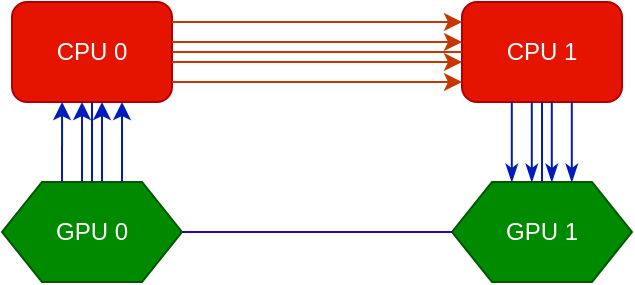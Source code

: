 <mxfile version="27.0.5">
  <diagram name="Page-1" id="m1nXPS4sxg8PjEjzXNv2">
    <mxGraphModel dx="556" dy="-262" grid="1" gridSize="10" guides="1" tooltips="1" connect="1" arrows="1" fold="1" page="1" pageScale="1" pageWidth="500" pageHeight="300" math="0" shadow="0">
      <root>
        <mxCell id="0" />
        <mxCell id="1" parent="0" />
        <mxCell id="AmhfL2q_r5CY9x25Y5nY-2" value="&lt;div&gt;CPU 0&lt;/div&gt;" style="rounded=1;whiteSpace=wrap;html=1;fillColor=#e51400;fontColor=#ffffff;strokeColor=#B20000;" vertex="1" parent="1">
          <mxGeometry x="85" y="670" width="80" height="50" as="geometry" />
        </mxCell>
        <mxCell id="AmhfL2q_r5CY9x25Y5nY-5" value="GPU 0" style="shape=hexagon;perimeter=hexagonPerimeter2;whiteSpace=wrap;html=1;fixedSize=1;fillColor=#008a00;fontColor=#ffffff;strokeColor=#005700;" vertex="1" parent="1">
          <mxGeometry x="80" y="760" width="90" height="50" as="geometry" />
        </mxCell>
        <mxCell id="AmhfL2q_r5CY9x25Y5nY-6" value="GPU 1" style="shape=hexagon;perimeter=hexagonPerimeter2;whiteSpace=wrap;html=1;fixedSize=1;fillColor=#008a00;fontColor=#ffffff;strokeColor=#005700;" vertex="1" parent="1">
          <mxGeometry x="305" y="760" width="90" height="50" as="geometry" />
        </mxCell>
        <mxCell id="AmhfL2q_r5CY9x25Y5nY-8" value="&lt;div&gt;CPU 1&lt;/div&gt;" style="rounded=1;whiteSpace=wrap;html=1;fillColor=#e51400;fontColor=#ffffff;strokeColor=#B20000;" vertex="1" parent="1">
          <mxGeometry x="310" y="670" width="80" height="50" as="geometry" />
        </mxCell>
        <mxCell id="AmhfL2q_r5CY9x25Y5nY-9" value="" style="endArrow=classic;html=1;rounded=0;entryX=0.313;entryY=1;entryDx=0;entryDy=0;entryPerimeter=0;fillColor=#0050ef;strokeColor=#001DBC;" edge="1" parent="1" target="AmhfL2q_r5CY9x25Y5nY-2">
          <mxGeometry width="50" height="50" relative="1" as="geometry">
            <mxPoint x="110" y="760" as="sourcePoint" />
            <mxPoint x="160" y="710" as="targetPoint" />
          </mxGeometry>
        </mxCell>
        <mxCell id="AmhfL2q_r5CY9x25Y5nY-10" value="" style="endArrow=classic;html=1;rounded=0;entryX=0.313;entryY=1;entryDx=0;entryDy=0;entryPerimeter=0;fillColor=#0050ef;strokeColor=#001DBC;" edge="1" parent="1">
          <mxGeometry width="50" height="50" relative="1" as="geometry">
            <mxPoint x="120" y="760" as="sourcePoint" />
            <mxPoint x="120" y="720" as="targetPoint" />
          </mxGeometry>
        </mxCell>
        <mxCell id="AmhfL2q_r5CY9x25Y5nY-11" value="" style="endArrow=classic;html=1;rounded=0;entryX=0.313;entryY=1;entryDx=0;entryDy=0;entryPerimeter=0;fillColor=#0050ef;strokeColor=#001DBC;" edge="1" parent="1">
          <mxGeometry width="50" height="50" relative="1" as="geometry">
            <mxPoint x="130" y="760" as="sourcePoint" />
            <mxPoint x="130" y="720" as="targetPoint" />
          </mxGeometry>
        </mxCell>
        <mxCell id="AmhfL2q_r5CY9x25Y5nY-12" value="" style="endArrow=classic;html=1;rounded=0;entryX=0.313;entryY=1;entryDx=0;entryDy=0;entryPerimeter=0;fillColor=#0050ef;strokeColor=#001DBC;" edge="1" parent="1">
          <mxGeometry width="50" height="50" relative="1" as="geometry">
            <mxPoint x="140" y="760" as="sourcePoint" />
            <mxPoint x="140" y="720" as="targetPoint" />
          </mxGeometry>
        </mxCell>
        <mxCell id="AmhfL2q_r5CY9x25Y5nY-15" value="" style="endArrow=classic;html=1;rounded=0;entryX=0;entryY=0.2;entryDx=0;entryDy=0;entryPerimeter=0;fillColor=#fa6800;strokeColor=#C73500;" edge="1" parent="1" target="AmhfL2q_r5CY9x25Y5nY-8">
          <mxGeometry width="50" height="50" relative="1" as="geometry">
            <mxPoint x="165" y="680" as="sourcePoint" />
            <mxPoint x="165" y="640" as="targetPoint" />
          </mxGeometry>
        </mxCell>
        <mxCell id="AmhfL2q_r5CY9x25Y5nY-16" value="" style="endArrow=classic;html=1;rounded=0;entryX=0;entryY=0.2;entryDx=0;entryDy=0;entryPerimeter=0;fillColor=#fa6800;strokeColor=#C73500;" edge="1" parent="1">
          <mxGeometry width="50" height="50" relative="1" as="geometry">
            <mxPoint x="165" y="690" as="sourcePoint" />
            <mxPoint x="310" y="690" as="targetPoint" />
          </mxGeometry>
        </mxCell>
        <mxCell id="AmhfL2q_r5CY9x25Y5nY-17" value="" style="endArrow=classic;html=1;rounded=0;entryX=0;entryY=0.2;entryDx=0;entryDy=0;entryPerimeter=0;fillColor=#fa6800;strokeColor=#C73500;" edge="1" parent="1">
          <mxGeometry width="50" height="50" relative="1" as="geometry">
            <mxPoint x="165" y="700" as="sourcePoint" />
            <mxPoint x="310" y="700" as="targetPoint" />
          </mxGeometry>
        </mxCell>
        <mxCell id="AmhfL2q_r5CY9x25Y5nY-18" value="" style="endArrow=classic;html=1;rounded=0;entryX=0;entryY=0.2;entryDx=0;entryDy=0;entryPerimeter=0;fillColor=#fa6800;strokeColor=#C73500;" edge="1" parent="1">
          <mxGeometry width="50" height="50" relative="1" as="geometry">
            <mxPoint x="165" y="710" as="sourcePoint" />
            <mxPoint x="310" y="710" as="targetPoint" />
          </mxGeometry>
        </mxCell>
        <mxCell id="AmhfL2q_r5CY9x25Y5nY-20" value="" style="endArrow=none;html=1;rounded=0;entryX=0.313;entryY=1;entryDx=0;entryDy=0;entryPerimeter=0;startArrow=classicThin;startFill=1;fillColor=#0050ef;strokeColor=#001DBC;" edge="1" parent="1">
          <mxGeometry width="50" height="50" relative="1" as="geometry">
            <mxPoint x="334.9" y="760" as="sourcePoint" />
            <mxPoint x="334.9" y="720" as="targetPoint" />
          </mxGeometry>
        </mxCell>
        <mxCell id="AmhfL2q_r5CY9x25Y5nY-21" value="" style="endArrow=none;html=1;rounded=0;entryX=0.313;entryY=1;entryDx=0;entryDy=0;entryPerimeter=0;startArrow=classicThin;startFill=1;fillColor=#0050ef;strokeColor=#001DBC;" edge="1" parent="1">
          <mxGeometry width="50" height="50" relative="1" as="geometry">
            <mxPoint x="344.9" y="760" as="sourcePoint" />
            <mxPoint x="344.9" y="720" as="targetPoint" />
          </mxGeometry>
        </mxCell>
        <mxCell id="AmhfL2q_r5CY9x25Y5nY-22" value="" style="endArrow=none;html=1;rounded=0;entryX=0.313;entryY=1;entryDx=0;entryDy=0;entryPerimeter=0;startArrow=classicThin;startFill=1;fillColor=#0050ef;strokeColor=#001DBC;" edge="1" parent="1">
          <mxGeometry width="50" height="50" relative="1" as="geometry">
            <mxPoint x="354.9" y="760" as="sourcePoint" />
            <mxPoint x="354.9" y="720" as="targetPoint" />
          </mxGeometry>
        </mxCell>
        <mxCell id="AmhfL2q_r5CY9x25Y5nY-23" value="" style="endArrow=none;html=1;rounded=0;entryX=0.313;entryY=1;entryDx=0;entryDy=0;entryPerimeter=0;startArrow=classicThin;startFill=1;fillColor=#0050ef;strokeColor=#001DBC;" edge="1" parent="1">
          <mxGeometry width="50" height="50" relative="1" as="geometry">
            <mxPoint x="364.9" y="760" as="sourcePoint" />
            <mxPoint x="364.9" y="720" as="targetPoint" />
          </mxGeometry>
        </mxCell>
        <mxCell id="AmhfL2q_r5CY9x25Y5nY-24" value="" style="endArrow=none;html=1;rounded=0;exitX=0.5;exitY=0;exitDx=0;exitDy=0;fillColor=#0050ef;strokeColor=#001DBC;" edge="1" parent="1" source="AmhfL2q_r5CY9x25Y5nY-5">
          <mxGeometry width="50" height="50" relative="1" as="geometry">
            <mxPoint x="170" y="730" as="sourcePoint" />
            <mxPoint x="125" y="720" as="targetPoint" />
          </mxGeometry>
        </mxCell>
        <mxCell id="AmhfL2q_r5CY9x25Y5nY-25" value="" style="endArrow=none;html=1;rounded=0;exitX=1;exitY=0.5;exitDx=0;exitDy=0;entryX=0;entryY=0.5;entryDx=0;entryDy=0;fillColor=#fa6800;strokeColor=#C73500;" edge="1" parent="1" source="AmhfL2q_r5CY9x25Y5nY-2" target="AmhfL2q_r5CY9x25Y5nY-8">
          <mxGeometry width="50" height="50" relative="1" as="geometry">
            <mxPoint x="170" y="730" as="sourcePoint" />
            <mxPoint x="220" y="680" as="targetPoint" />
          </mxGeometry>
        </mxCell>
        <mxCell id="AmhfL2q_r5CY9x25Y5nY-26" value="" style="endArrow=none;html=1;rounded=0;entryX=0.5;entryY=1;entryDx=0;entryDy=0;exitX=0.5;exitY=0;exitDx=0;exitDy=0;fillColor=#0050ef;strokeColor=#001DBC;" edge="1" parent="1" source="AmhfL2q_r5CY9x25Y5nY-6" target="AmhfL2q_r5CY9x25Y5nY-8">
          <mxGeometry width="50" height="50" relative="1" as="geometry">
            <mxPoint x="170" y="730" as="sourcePoint" />
            <mxPoint x="220" y="680" as="targetPoint" />
          </mxGeometry>
        </mxCell>
        <mxCell id="AmhfL2q_r5CY9x25Y5nY-31" value="" style="endArrow=none;html=1;rounded=0;exitX=1;exitY=0.5;exitDx=0;exitDy=0;entryX=0;entryY=0.5;entryDx=0;entryDy=0;fillColor=#6a00ff;strokeColor=#3700CC;" edge="1" parent="1" source="AmhfL2q_r5CY9x25Y5nY-5" target="AmhfL2q_r5CY9x25Y5nY-6">
          <mxGeometry width="50" height="50" relative="1" as="geometry">
            <mxPoint x="170" y="730" as="sourcePoint" />
            <mxPoint x="220" y="680" as="targetPoint" />
          </mxGeometry>
        </mxCell>
      </root>
    </mxGraphModel>
  </diagram>
</mxfile>
